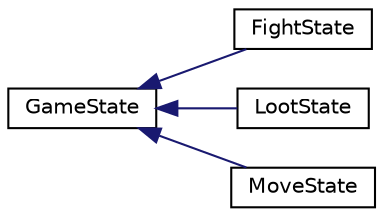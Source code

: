 digraph "Graphical Class Hierarchy"
{
  edge [fontname="Helvetica",fontsize="10",labelfontname="Helvetica",labelfontsize="10"];
  node [fontname="Helvetica",fontsize="10",shape=record];
  rankdir="LR";
  Node1 [label="GameState",height=0.2,width=0.4,color="black", fillcolor="white", style="filled",URL="$classGameState.html"];
  Node1 -> Node2 [dir="back",color="midnightblue",fontsize="10",style="solid",fontname="Helvetica"];
  Node2 [label="FightState",height=0.2,width=0.4,color="black", fillcolor="white", style="filled",URL="$classFightState.html"];
  Node1 -> Node3 [dir="back",color="midnightblue",fontsize="10",style="solid",fontname="Helvetica"];
  Node3 [label="LootState",height=0.2,width=0.4,color="black", fillcolor="white", style="filled",URL="$classLootState.html"];
  Node1 -> Node4 [dir="back",color="midnightblue",fontsize="10",style="solid",fontname="Helvetica"];
  Node4 [label="MoveState",height=0.2,width=0.4,color="black", fillcolor="white", style="filled",URL="$classMoveState.html"];
}
